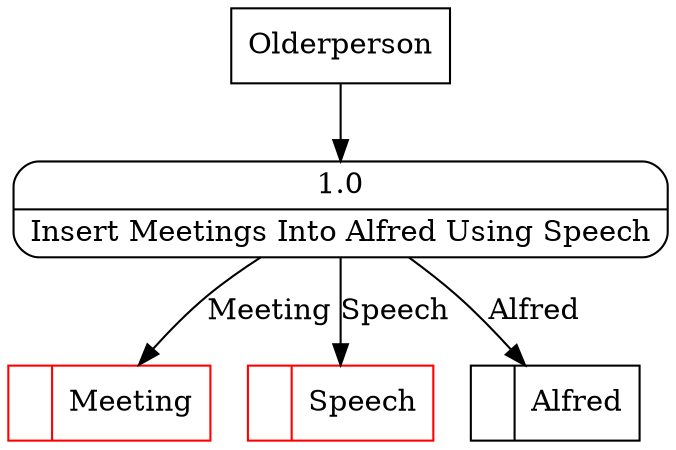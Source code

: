 digraph dfd2{ 
node[shape=record]
200 [label="<f0>  |<f1> Meeting " color=red];
201 [label="<f0>  |<f1> Speech " color=red];
202 [label="<f0>  |<f1> Alfred " ];
203 [label="Olderperson" shape=box];
204 [label="{<f0> 1.0|<f1> Insert Meetings Into Alfred Using Speech }" shape=Mrecord];
203 -> 204
204 -> 200 [label="Meeting"]
204 -> 202 [label="Alfred"]
204 -> 201 [label="Speech"]
}